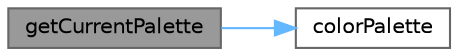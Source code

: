 digraph "getCurrentPalette"
{
 // INTERACTIVE_SVG=YES
 // LATEX_PDF_SIZE
  bgcolor="transparent";
  edge [fontname=Helvetica,fontsize=10,labelfontname=Helvetica,labelfontsize=10];
  node [fontname=Helvetica,fontsize=10,shape=box,height=0.2,width=0.4];
  rankdir="LR";
  Node1 [id="Node000001",label="getCurrentPalette",height=0.2,width=0.4,color="gray40", fillcolor="grey60", style="filled", fontcolor="black",tooltip=" "];
  Node1 -> Node2 [id="edge1_Node000001_Node000002",color="steelblue1",style="solid",tooltip=" "];
  Node2 [id="Node000002",label="colorPalette",height=0.2,width=0.4,color="grey40", fillcolor="white", style="filled",URL="$da/dc7/advanced_8h_af93246357d0df3ce571494e6b78abb6c.html#af93246357d0df3ce571494e6b78abb6c",tooltip=" "];
}
